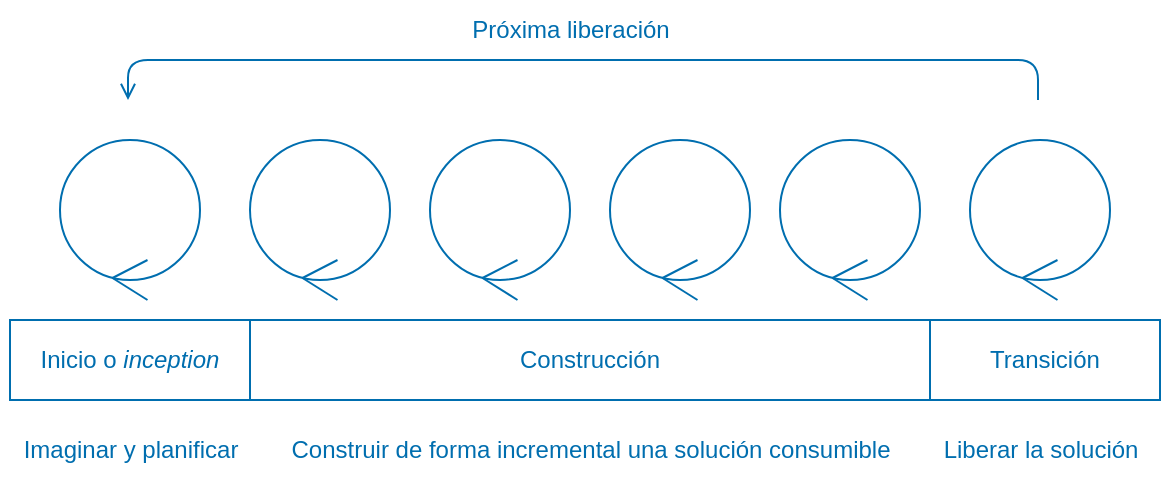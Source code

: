 <mxfile>
    <diagram id="aKyX4ltNA0vQe96N1jLO" name="Page-1">
        <mxGraphModel dx="640" dy="540" grid="1" gridSize="10" guides="1" tooltips="1" connect="1" arrows="1" fold="1" page="1" pageScale="1" pageWidth="850" pageHeight="1100" math="0" shadow="0">
            <root>
                <mxCell id="0"/>
                <mxCell id="1" parent="0"/>
                <mxCell id="2" value="Construcción" style="rounded=0;whiteSpace=wrap;html=1;fillColor=none;fontColor=#006EAF;strokeColor=#006EAF;" vertex="1" parent="1">
                    <mxGeometry x="160" y="200" width="340" height="40" as="geometry"/>
                </mxCell>
                <mxCell id="3" value="Inicio o &lt;i&gt;inception&lt;/i&gt;" style="rounded=0;whiteSpace=wrap;html=1;fillColor=none;fontColor=#006EAF;strokeColor=#006EAF;" vertex="1" parent="1">
                    <mxGeometry x="40" y="200" width="120" height="40" as="geometry"/>
                </mxCell>
                <mxCell id="4" value="Transición" style="rounded=0;whiteSpace=wrap;html=1;fillColor=none;fontColor=#006EAF;strokeColor=#006EAF;" vertex="1" parent="1">
                    <mxGeometry x="500" y="200" width="115" height="40" as="geometry"/>
                </mxCell>
                <mxCell id="5" value="" style="ellipse;shape=umlControl;whiteSpace=wrap;html=1;rotation=-180;flipV=0;flipH=1;fillColor=none;fontColor=#006EAF;strokeColor=#006EAF;" vertex="1" parent="1">
                    <mxGeometry x="160" y="110" width="70" height="80" as="geometry"/>
                </mxCell>
                <mxCell id="6" value="" style="ellipse;shape=umlControl;whiteSpace=wrap;html=1;rotation=-180;flipV=0;flipH=1;fillColor=none;fontColor=#006EAF;strokeColor=#006EAF;" vertex="1" parent="1">
                    <mxGeometry x="65" y="110" width="70" height="80" as="geometry"/>
                </mxCell>
                <mxCell id="7" value="" style="ellipse;shape=umlControl;whiteSpace=wrap;html=1;rotation=-180;flipV=0;flipH=1;fillColor=none;fontColor=#006EAF;strokeColor=#006EAF;" vertex="1" parent="1">
                    <mxGeometry x="250" y="110" width="70" height="80" as="geometry"/>
                </mxCell>
                <mxCell id="8" value="" style="ellipse;shape=umlControl;whiteSpace=wrap;html=1;rotation=-180;flipV=0;flipH=1;fillColor=none;fontColor=#006EAF;strokeColor=#006EAF;" vertex="1" parent="1">
                    <mxGeometry x="340" y="110" width="70" height="80" as="geometry"/>
                </mxCell>
                <mxCell id="9" value="" style="ellipse;shape=umlControl;whiteSpace=wrap;html=1;rotation=-180;flipV=0;flipH=1;fillColor=none;fontColor=#006EAF;strokeColor=#006EAF;" vertex="1" parent="1">
                    <mxGeometry x="425" y="110" width="70" height="80" as="geometry"/>
                </mxCell>
                <mxCell id="10" value="" style="ellipse;shape=umlControl;whiteSpace=wrap;html=1;rotation=-180;flipV=0;flipH=1;fillColor=none;fontColor=#006EAF;strokeColor=#006EAF;" vertex="1" parent="1">
                    <mxGeometry x="520" y="110" width="70" height="80" as="geometry"/>
                </mxCell>
                <mxCell id="11" value="Imaginar y planificar" style="text;html=1;align=center;verticalAlign=middle;resizable=0;points=[];autosize=1;strokeColor=none;fillColor=none;fontColor=#006EAF;" vertex="1" parent="1">
                    <mxGeometry x="35" y="250" width="130" height="30" as="geometry"/>
                </mxCell>
                <mxCell id="12" value="Construir de forma incremental una solución consumible" style="text;html=1;align=center;verticalAlign=middle;resizable=0;points=[];autosize=1;strokeColor=none;fillColor=none;fontColor=#006EAF;" vertex="1" parent="1">
                    <mxGeometry x="170" y="250" width="320" height="30" as="geometry"/>
                </mxCell>
                <mxCell id="13" value="Liberar la solución" style="text;html=1;align=center;verticalAlign=middle;resizable=0;points=[];autosize=1;strokeColor=none;fillColor=none;fontColor=#006EAF;" vertex="1" parent="1">
                    <mxGeometry x="495" y="250" width="120" height="30" as="geometry"/>
                </mxCell>
                <mxCell id="14" value="" style="endArrow=open;endFill=0;html=1;edgeStyle=orthogonalEdgeStyle;align=left;verticalAlign=top;fontColor=#006EAF;fillColor=#1ba1e2;strokeColor=#006EAF;" edge="1" parent="1">
                    <mxGeometry x="-1" relative="1" as="geometry">
                        <mxPoint x="554" y="90" as="sourcePoint"/>
                        <mxPoint x="99" y="90" as="targetPoint"/>
                        <Array as="points">
                            <mxPoint x="554" y="70"/>
                            <mxPoint x="99" y="70"/>
                        </Array>
                    </mxGeometry>
                </mxCell>
                <mxCell id="17" value="Próxima liberación" style="text;html=1;align=center;verticalAlign=middle;resizable=0;points=[];autosize=1;strokeColor=none;fillColor=none;fontColor=#006EAF;" vertex="1" parent="1">
                    <mxGeometry x="260" y="40" width="120" height="30" as="geometry"/>
                </mxCell>
            </root>
        </mxGraphModel>
    </diagram>
</mxfile>